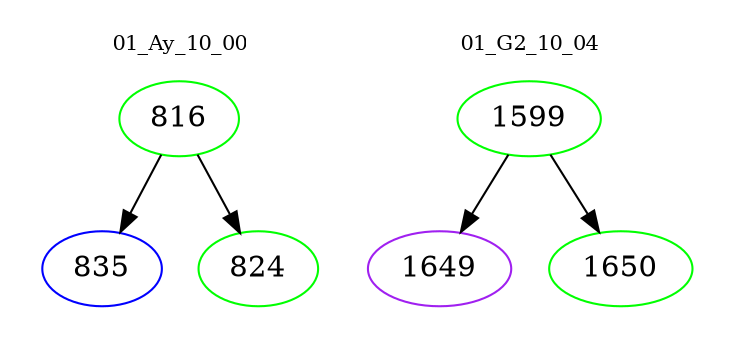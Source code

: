 digraph{
subgraph cluster_0 {
color = white
label = "01_Ay_10_00";
fontsize=10;
T0_816 [label="816", color="green"]
T0_816 -> T0_835 [color="black"]
T0_835 [label="835", color="blue"]
T0_816 -> T0_824 [color="black"]
T0_824 [label="824", color="green"]
}
subgraph cluster_1 {
color = white
label = "01_G2_10_04";
fontsize=10;
T1_1599 [label="1599", color="green"]
T1_1599 -> T1_1649 [color="black"]
T1_1649 [label="1649", color="purple"]
T1_1599 -> T1_1650 [color="black"]
T1_1650 [label="1650", color="green"]
}
}
